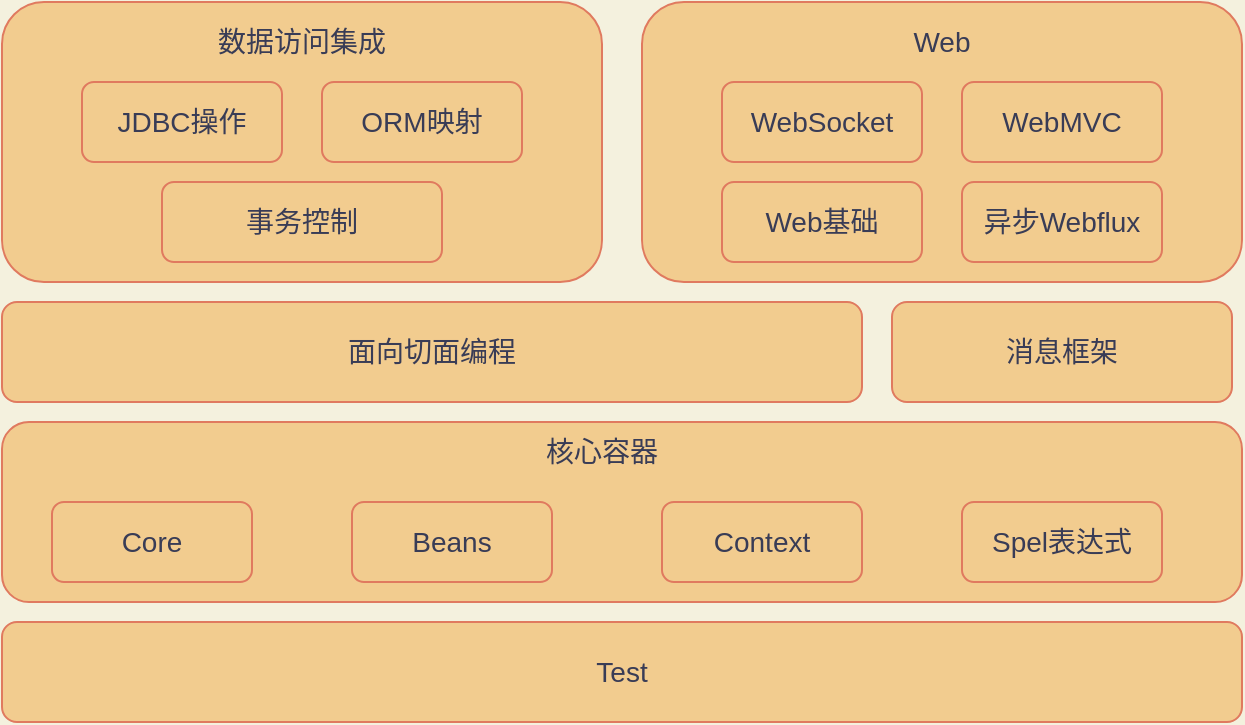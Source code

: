 <mxfile version="18.0.6" type="device"><diagram id="s_IWMYdcTb6SEdIYy6eJ" name="第 1 页"><mxGraphModel dx="1208" dy="843" grid="1" gridSize="10" guides="1" tooltips="1" connect="1" arrows="1" fold="1" page="1" pageScale="1" pageWidth="827" pageHeight="1169" background="#F4F1DE" math="0" shadow="0"><root><mxCell id="0"/><mxCell id="1" parent="0"/><mxCell id="jojTiGZCAZCyWVS4CbQZ-1" value="" style="rounded=1;whiteSpace=wrap;html=1;fillColor=#F2CC8F;fontSize=14;strokeColor=#E07A5F;fontColor=#393C56;" vertex="1" parent="1"><mxGeometry x="60" y="150" width="300" height="140" as="geometry"/></mxCell><mxCell id="jojTiGZCAZCyWVS4CbQZ-3" value="JDBC操作" style="rounded=1;whiteSpace=wrap;html=1;fillColor=#F2CC8F;fontSize=14;strokeColor=#E07A5F;fontColor=#393C56;" vertex="1" parent="1"><mxGeometry x="100" y="190" width="100" height="40" as="geometry"/></mxCell><mxCell id="jojTiGZCAZCyWVS4CbQZ-4" value="ORM映射" style="rounded=1;whiteSpace=wrap;html=1;fillColor=#F2CC8F;fontSize=14;strokeColor=#E07A5F;fontColor=#393C56;" vertex="1" parent="1"><mxGeometry x="220" y="190" width="100" height="40" as="geometry"/></mxCell><mxCell id="jojTiGZCAZCyWVS4CbQZ-5" value="事务控制" style="rounded=1;whiteSpace=wrap;html=1;fillColor=#F2CC8F;fontSize=14;strokeColor=#E07A5F;fontColor=#393C56;" vertex="1" parent="1"><mxGeometry x="140" y="240" width="140" height="40" as="geometry"/></mxCell><mxCell id="jojTiGZCAZCyWVS4CbQZ-6" value="数据访问集成" style="rounded=0;whiteSpace=wrap;html=1;fillColor=none;strokeColor=none;fontSize=14;fontColor=#393C56;" vertex="1" parent="1"><mxGeometry x="150" y="150" width="120" height="40" as="geometry"/></mxCell><mxCell id="jojTiGZCAZCyWVS4CbQZ-8" value="" style="rounded=1;whiteSpace=wrap;html=1;fillColor=#F2CC8F;fontSize=14;strokeColor=#E07A5F;fontColor=#393C56;" vertex="1" parent="1"><mxGeometry x="380" y="150" width="300" height="140" as="geometry"/></mxCell><mxCell id="jojTiGZCAZCyWVS4CbQZ-10" value="WebSocket" style="rounded=1;whiteSpace=wrap;html=1;fillColor=none;fontSize=14;strokeColor=#E07A5F;fontColor=#393C56;" vertex="1" parent="1"><mxGeometry x="420" y="190" width="100" height="40" as="geometry"/></mxCell><mxCell id="jojTiGZCAZCyWVS4CbQZ-11" value="WebMVC" style="rounded=1;whiteSpace=wrap;html=1;fillColor=none;fontSize=14;strokeColor=#E07A5F;fontColor=#393C56;" vertex="1" parent="1"><mxGeometry x="540" y="190" width="100" height="40" as="geometry"/></mxCell><mxCell id="jojTiGZCAZCyWVS4CbQZ-12" value="Web基础" style="rounded=1;whiteSpace=wrap;html=1;fillColor=none;fontSize=14;strokeColor=#E07A5F;fontColor=#393C56;" vertex="1" parent="1"><mxGeometry x="420" y="240" width="100" height="40" as="geometry"/></mxCell><mxCell id="jojTiGZCAZCyWVS4CbQZ-13" value="Web" style="rounded=0;whiteSpace=wrap;html=1;fillColor=none;strokeColor=none;fontSize=14;fontColor=#393C56;" vertex="1" parent="1"><mxGeometry x="470" y="150" width="120" height="40" as="geometry"/></mxCell><mxCell id="jojTiGZCAZCyWVS4CbQZ-14" value="异步Webflux" style="rounded=1;whiteSpace=wrap;html=1;fillColor=none;fontSize=14;strokeColor=#E07A5F;fontColor=#393C56;" vertex="1" parent="1"><mxGeometry x="540" y="240" width="100" height="40" as="geometry"/></mxCell><mxCell id="jojTiGZCAZCyWVS4CbQZ-15" value="面向切面编程" style="rounded=1;whiteSpace=wrap;html=1;fontSize=14;fillColor=#F2CC8F;strokeColor=#E07A5F;fontColor=#393C56;" vertex="1" parent="1"><mxGeometry x="60" y="300" width="430" height="50" as="geometry"/></mxCell><mxCell id="jojTiGZCAZCyWVS4CbQZ-16" value="消息框架" style="rounded=1;whiteSpace=wrap;html=1;fontSize=14;fillColor=#F2CC8F;strokeColor=#E07A5F;fontColor=#393C56;" vertex="1" parent="1"><mxGeometry x="505" y="300" width="170" height="50" as="geometry"/></mxCell><mxCell id="jojTiGZCAZCyWVS4CbQZ-17" value="" style="rounded=1;whiteSpace=wrap;html=1;fontSize=14;fillColor=#F2CC8F;fontStyle=1;strokeColor=#E07A5F;fontColor=#393C56;" vertex="1" parent="1"><mxGeometry x="60" y="360" width="620" height="90" as="geometry"/></mxCell><mxCell id="jojTiGZCAZCyWVS4CbQZ-18" value="核心容器" style="rounded=1;whiteSpace=wrap;html=1;fontSize=14;fillColor=none;strokeColor=none;fontColor=#393C56;" vertex="1" parent="1"><mxGeometry x="300" y="360" width="120" height="30" as="geometry"/></mxCell><mxCell id="jojTiGZCAZCyWVS4CbQZ-19" value="Core" style="rounded=1;whiteSpace=wrap;html=1;fontSize=14;fillColor=#F2CC8F;strokeColor=#E07A5F;fontColor=#393C56;" vertex="1" parent="1"><mxGeometry x="85" y="400" width="100" height="40" as="geometry"/></mxCell><mxCell id="jojTiGZCAZCyWVS4CbQZ-20" value="Beans" style="rounded=1;whiteSpace=wrap;html=1;fontSize=14;fillColor=#F2CC8F;strokeColor=#E07A5F;fontColor=#393C56;" vertex="1" parent="1"><mxGeometry x="235" y="400" width="100" height="40" as="geometry"/></mxCell><mxCell id="jojTiGZCAZCyWVS4CbQZ-21" value="Context" style="rounded=1;whiteSpace=wrap;html=1;fontSize=14;fillColor=#F2CC8F;strokeColor=#E07A5F;fontColor=#393C56;" vertex="1" parent="1"><mxGeometry x="390" y="400" width="100" height="40" as="geometry"/></mxCell><mxCell id="jojTiGZCAZCyWVS4CbQZ-22" value="Spel表达式" style="rounded=1;whiteSpace=wrap;html=1;fontSize=14;fillColor=#F2CC8F;strokeColor=#E07A5F;fontColor=#393C56;" vertex="1" parent="1"><mxGeometry x="540" y="400" width="100" height="40" as="geometry"/></mxCell><mxCell id="jojTiGZCAZCyWVS4CbQZ-23" value="Test" style="rounded=1;whiteSpace=wrap;html=1;fontSize=14;fillColor=#F2CC8F;strokeColor=#E07A5F;fontColor=#393C56;" vertex="1" parent="1"><mxGeometry x="60" y="460" width="620" height="50" as="geometry"/></mxCell></root></mxGraphModel></diagram></mxfile>